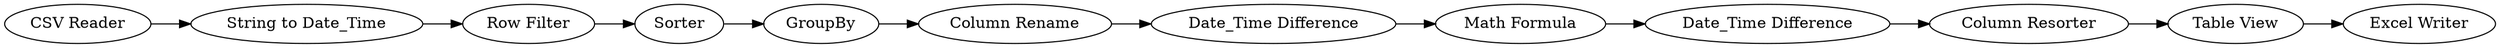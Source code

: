 digraph {
	51 -> 41
	1 -> 2
	50 -> 42
	49 -> 33
	28 -> 43
	41 -> 48
	42 -> 3
	2 -> 50
	43 -> 49
	33 -> 51
	3 -> 28
	48 [label="Excel Writer"]
	43 [label="Date_Time Difference"]
	50 [label="Row Filter"]
	1 [label="CSV Reader"]
	42 [label=Sorter]
	49 [label="Math Formula"]
	41 [label="Table View"]
	28 [label="Column Rename"]
	51 [label="Column Resorter"]
	33 [label="Date_Time Difference"]
	3 [label=GroupBy]
	2 [label="String to Date_Time"]
	rankdir=LR
}
